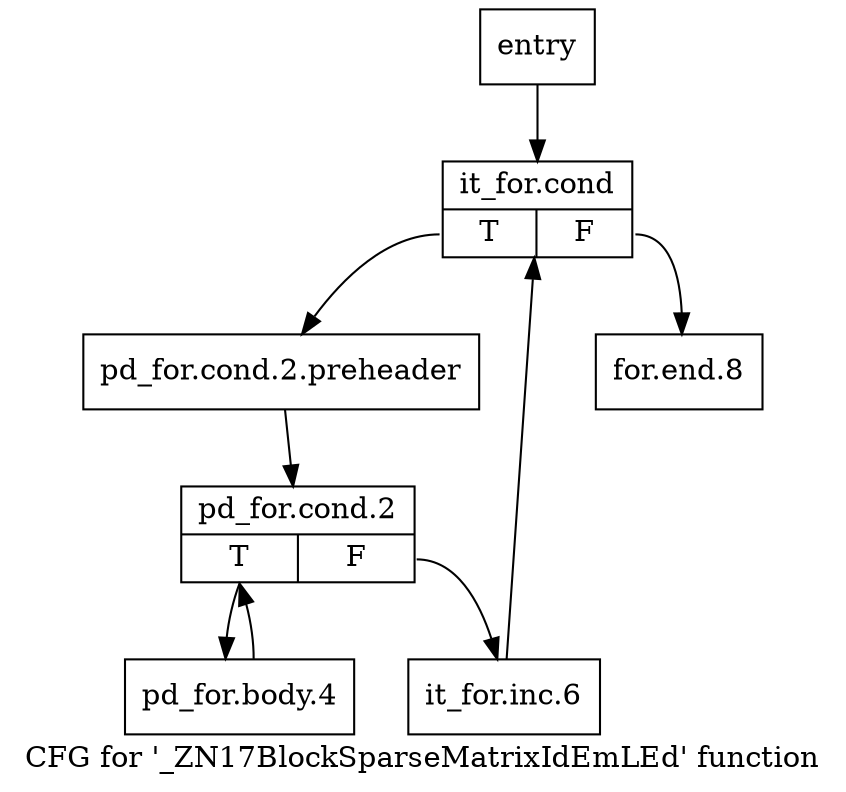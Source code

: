 digraph "CFG for '_ZN17BlockSparseMatrixIdEmLEd' function" {
	label="CFG for '_ZN17BlockSparseMatrixIdEmLEd' function";

	Node0x2d308b0 [shape=record,label="{entry}"];
	Node0x2d308b0 -> Node0x2d30900;
	Node0x2d30900 [shape=record,label="{it_for.cond|{<s0>T|<s1>F}}"];
	Node0x2d30900:s0 -> Node0x2d30950;
	Node0x2d30900:s1 -> Node0x2d30a90;
	Node0x2d30950 [shape=record,label="{pd_for.cond.2.preheader}"];
	Node0x2d30950 -> Node0x2d309a0;
	Node0x2d309a0 [shape=record,label="{pd_for.cond.2|{<s0>T|<s1>F}}"];
	Node0x2d309a0:s0 -> Node0x2d309f0;
	Node0x2d309a0:s1 -> Node0x2d30a40;
	Node0x2d309f0 [shape=record,label="{pd_for.body.4}"];
	Node0x2d309f0 -> Node0x2d309a0;
	Node0x2d30a40 [shape=record,label="{it_for.inc.6}"];
	Node0x2d30a40 -> Node0x2d30900;
	Node0x2d30a90 [shape=record,label="{for.end.8}"];
}
